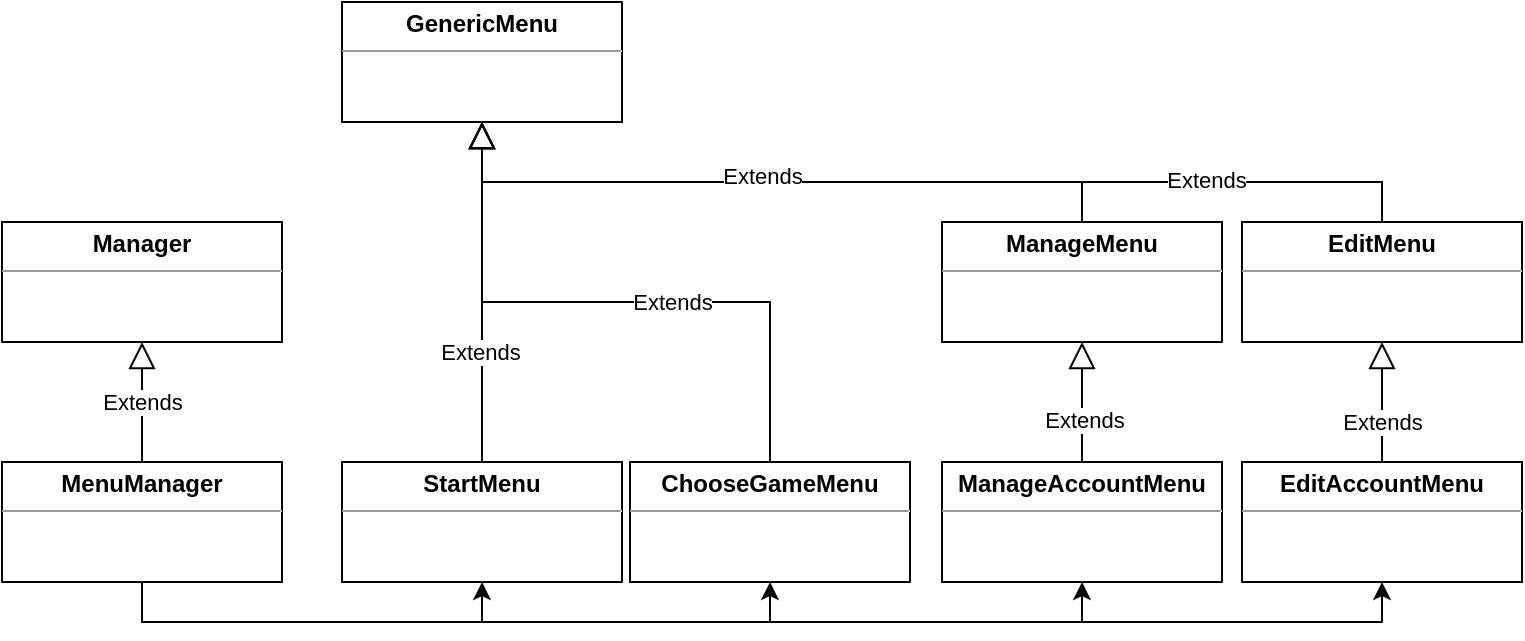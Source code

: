 <mxfile version="21.2.1" type="device">
  <diagram name="Page-1" id="ms50c55cIUS8pIsnqfXl">
    <mxGraphModel dx="1103" dy="632" grid="1" gridSize="10" guides="1" tooltips="1" connect="1" arrows="1" fold="1" page="1" pageScale="1" pageWidth="827" pageHeight="1169" math="0" shadow="0">
      <root>
        <mxCell id="0" />
        <mxCell id="1" parent="0" />
        <mxCell id="80e5l8s0I1vSb8lgDYLV-10" style="edgeStyle=orthogonalEdgeStyle;rounded=0;orthogonalLoop=1;jettySize=auto;html=1;exitX=0.5;exitY=0;exitDx=0;exitDy=0;entryX=0.5;entryY=1;entryDx=0;entryDy=0;endArrow=block;endFill=0;strokeWidth=1;strokeColor=none;" edge="1" parent="1" source="IQ-r9HLCSGWOsrEKadv5-1" target="80e5l8s0I1vSb8lgDYLV-1">
          <mxGeometry relative="1" as="geometry" />
        </mxCell>
        <mxCell id="80e5l8s0I1vSb8lgDYLV-11" value="&lt;div&gt;Extends&lt;/div&gt;" style="edgeStyle=orthogonalEdgeStyle;rounded=0;orthogonalLoop=1;jettySize=auto;html=1;exitX=0.5;exitY=0;exitDx=0;exitDy=0;entryX=0.5;entryY=1;entryDx=0;entryDy=0;endArrow=block;endFill=0;endSize=11;" edge="1" parent="1" source="IQ-r9HLCSGWOsrEKadv5-1" target="80e5l8s0I1vSb8lgDYLV-1">
          <mxGeometry relative="1" as="geometry" />
        </mxCell>
        <mxCell id="80e5l8s0I1vSb8lgDYLV-25" style="edgeStyle=orthogonalEdgeStyle;rounded=0;orthogonalLoop=1;jettySize=auto;html=1;exitX=0.5;exitY=1;exitDx=0;exitDy=0;entryX=0.5;entryY=1;entryDx=0;entryDy=0;" edge="1" parent="1" source="IQ-r9HLCSGWOsrEKadv5-1" target="80e5l8s0I1vSb8lgDYLV-7">
          <mxGeometry relative="1" as="geometry" />
        </mxCell>
        <mxCell id="80e5l8s0I1vSb8lgDYLV-26" style="edgeStyle=orthogonalEdgeStyle;rounded=0;orthogonalLoop=1;jettySize=auto;html=1;exitX=0.5;exitY=1;exitDx=0;exitDy=0;entryX=0.5;entryY=1;entryDx=0;entryDy=0;" edge="1" parent="1" source="IQ-r9HLCSGWOsrEKadv5-1" target="80e5l8s0I1vSb8lgDYLV-6">
          <mxGeometry relative="1" as="geometry" />
        </mxCell>
        <mxCell id="80e5l8s0I1vSb8lgDYLV-27" style="edgeStyle=orthogonalEdgeStyle;rounded=0;orthogonalLoop=1;jettySize=auto;html=1;exitX=0.5;exitY=1;exitDx=0;exitDy=0;entryX=0.5;entryY=1;entryDx=0;entryDy=0;" edge="1" parent="1" source="IQ-r9HLCSGWOsrEKadv5-1" target="80e5l8s0I1vSb8lgDYLV-5">
          <mxGeometry relative="1" as="geometry" />
        </mxCell>
        <mxCell id="80e5l8s0I1vSb8lgDYLV-28" style="edgeStyle=orthogonalEdgeStyle;rounded=0;orthogonalLoop=1;jettySize=auto;html=1;exitX=0.5;exitY=1;exitDx=0;exitDy=0;entryX=0.5;entryY=1;entryDx=0;entryDy=0;" edge="1" parent="1" source="IQ-r9HLCSGWOsrEKadv5-1" target="80e5l8s0I1vSb8lgDYLV-2">
          <mxGeometry relative="1" as="geometry" />
        </mxCell>
        <mxCell id="IQ-r9HLCSGWOsrEKadv5-1" value="&lt;p style=&quot;margin:0px;margin-top:4px;text-align:center;&quot;&gt;&lt;b&gt;MenuManager&lt;/b&gt;&lt;/p&gt;&lt;hr size=&quot;1&quot;&gt;&lt;div style=&quot;height:2px;&quot;&gt;&lt;/div&gt;" style="verticalAlign=top;align=left;overflow=fill;fontSize=12;fontFamily=Helvetica;html=1;whiteSpace=wrap;" parent="1" vertex="1">
          <mxGeometry x="34" y="280" width="140" height="60" as="geometry" />
        </mxCell>
        <mxCell id="IQ-r9HLCSGWOsrEKadv5-2" value="&lt;p style=&quot;margin:0px;margin-top:4px;text-align:center;&quot;&gt;&lt;b&gt;GenericMenu&lt;/b&gt;&lt;/p&gt;&lt;hr size=&quot;1&quot;&gt;&lt;div style=&quot;height:2px;&quot;&gt;&lt;/div&gt;" style="verticalAlign=top;align=left;overflow=fill;fontSize=12;fontFamily=Helvetica;html=1;whiteSpace=wrap;" parent="1" vertex="1">
          <mxGeometry x="204" y="50" width="140" height="60" as="geometry" />
        </mxCell>
        <mxCell id="80e5l8s0I1vSb8lgDYLV-15" style="edgeStyle=orthogonalEdgeStyle;rounded=0;orthogonalLoop=1;jettySize=auto;html=1;exitX=0.5;exitY=0;exitDx=0;exitDy=0;entryX=0.5;entryY=1;entryDx=0;entryDy=0;endArrow=block;endFill=0;endSize=11;" edge="1" parent="1" source="IQ-r9HLCSGWOsrEKadv5-3" target="IQ-r9HLCSGWOsrEKadv5-2">
          <mxGeometry relative="1" as="geometry" />
        </mxCell>
        <mxCell id="IQ-r9HLCSGWOsrEKadv5-3" value="&lt;p style=&quot;margin:0px;margin-top:4px;text-align:center;&quot;&gt;&lt;b&gt;ManageMenu&lt;/b&gt;&lt;/p&gt;&lt;hr size=&quot;1&quot;&gt;&lt;div style=&quot;height:2px;&quot;&gt;&lt;/div&gt;" style="verticalAlign=top;align=left;overflow=fill;fontSize=12;fontFamily=Helvetica;html=1;whiteSpace=wrap;" parent="1" vertex="1">
          <mxGeometry x="504" y="160" width="140" height="60" as="geometry" />
        </mxCell>
        <mxCell id="80e5l8s0I1vSb8lgDYLV-16" style="edgeStyle=orthogonalEdgeStyle;rounded=0;orthogonalLoop=1;jettySize=auto;html=1;exitX=0.5;exitY=0;exitDx=0;exitDy=0;entryX=0.5;entryY=1;entryDx=0;entryDy=0;endArrow=block;endFill=0;endSize=11;" edge="1" parent="1" source="IQ-r9HLCSGWOsrEKadv5-4" target="IQ-r9HLCSGWOsrEKadv5-2">
          <mxGeometry relative="1" as="geometry" />
        </mxCell>
        <mxCell id="80e5l8s0I1vSb8lgDYLV-21" value="Extends" style="edgeLabel;html=1;align=center;verticalAlign=middle;resizable=0;points=[];" vertex="1" connectable="0" parent="80e5l8s0I1vSb8lgDYLV-16">
          <mxGeometry x="0.321" y="-3" relative="1" as="geometry">
            <mxPoint as="offset" />
          </mxGeometry>
        </mxCell>
        <mxCell id="80e5l8s0I1vSb8lgDYLV-22" value="Extends" style="edgeLabel;html=1;align=center;verticalAlign=middle;resizable=0;points=[];" vertex="1" connectable="0" parent="80e5l8s0I1vSb8lgDYLV-16">
          <mxGeometry x="-0.568" y="-1" relative="1" as="geometry">
            <mxPoint as="offset" />
          </mxGeometry>
        </mxCell>
        <mxCell id="IQ-r9HLCSGWOsrEKadv5-4" value="&lt;p style=&quot;margin:0px;margin-top:4px;text-align:center;&quot;&gt;&lt;b&gt;EditMenu&lt;/b&gt;&lt;/p&gt;&lt;hr size=&quot;1&quot;&gt;&lt;div style=&quot;height:2px;&quot;&gt;&lt;/div&gt;" style="verticalAlign=top;align=left;overflow=fill;fontSize=12;fontFamily=Helvetica;html=1;whiteSpace=wrap;" parent="1" vertex="1">
          <mxGeometry x="654" y="160" width="140" height="60" as="geometry" />
        </mxCell>
        <mxCell id="80e5l8s0I1vSb8lgDYLV-1" value="&lt;p style=&quot;margin:0px;margin-top:4px;text-align:center;&quot;&gt;&lt;b&gt;Manager&lt;/b&gt;&lt;/p&gt;&lt;hr size=&quot;1&quot;&gt;&lt;div style=&quot;height:2px;&quot;&gt;&lt;/div&gt;" style="verticalAlign=top;align=left;overflow=fill;fontSize=12;fontFamily=Helvetica;html=1;whiteSpace=wrap;" vertex="1" parent="1">
          <mxGeometry x="34" y="160" width="140" height="60" as="geometry" />
        </mxCell>
        <mxCell id="80e5l8s0I1vSb8lgDYLV-13" style="edgeStyle=orthogonalEdgeStyle;rounded=0;orthogonalLoop=1;jettySize=auto;html=1;exitX=0.5;exitY=0;exitDx=0;exitDy=0;entryX=0.5;entryY=1;entryDx=0;entryDy=0;endArrow=block;endFill=0;endSize=11;" edge="1" parent="1" source="80e5l8s0I1vSb8lgDYLV-2" target="IQ-r9HLCSGWOsrEKadv5-2">
          <mxGeometry relative="1" as="geometry" />
        </mxCell>
        <mxCell id="80e5l8s0I1vSb8lgDYLV-19" value="Extends" style="edgeLabel;html=1;align=center;verticalAlign=middle;resizable=0;points=[];" vertex="1" connectable="0" parent="80e5l8s0I1vSb8lgDYLV-13">
          <mxGeometry x="-0.348" y="1" relative="1" as="geometry">
            <mxPoint as="offset" />
          </mxGeometry>
        </mxCell>
        <mxCell id="80e5l8s0I1vSb8lgDYLV-2" value="&lt;p style=&quot;margin:0px;margin-top:4px;text-align:center;&quot;&gt;&lt;b&gt;StartMenu&lt;/b&gt;&lt;/p&gt;&lt;hr size=&quot;1&quot;&gt;&lt;div style=&quot;height:2px;&quot;&gt;&lt;/div&gt;" style="verticalAlign=top;align=left;overflow=fill;fontSize=12;fontFamily=Helvetica;html=1;whiteSpace=wrap;" vertex="1" parent="1">
          <mxGeometry x="204" y="280" width="140" height="60" as="geometry" />
        </mxCell>
        <mxCell id="80e5l8s0I1vSb8lgDYLV-14" style="edgeStyle=orthogonalEdgeStyle;rounded=0;orthogonalLoop=1;jettySize=auto;html=1;exitX=0.5;exitY=0;exitDx=0;exitDy=0;entryX=0.5;entryY=1;entryDx=0;entryDy=0;endArrow=block;endFill=0;endSize=11;" edge="1" parent="1" source="80e5l8s0I1vSb8lgDYLV-5" target="IQ-r9HLCSGWOsrEKadv5-2">
          <mxGeometry relative="1" as="geometry" />
        </mxCell>
        <mxCell id="80e5l8s0I1vSb8lgDYLV-20" value="Extends" style="edgeLabel;html=1;align=center;verticalAlign=middle;resizable=0;points=[];" vertex="1" connectable="0" parent="80e5l8s0I1vSb8lgDYLV-14">
          <mxGeometry x="-0.177" relative="1" as="geometry">
            <mxPoint as="offset" />
          </mxGeometry>
        </mxCell>
        <mxCell id="80e5l8s0I1vSb8lgDYLV-5" value="&lt;p style=&quot;margin:0px;margin-top:4px;text-align:center;&quot;&gt;&lt;b&gt;ChooseGameMenu&lt;/b&gt;&lt;/p&gt;&lt;hr size=&quot;1&quot;&gt;&lt;div style=&quot;height:2px;&quot;&gt;&lt;/div&gt;" style="verticalAlign=top;align=left;overflow=fill;fontSize=12;fontFamily=Helvetica;html=1;whiteSpace=wrap;" vertex="1" parent="1">
          <mxGeometry x="348" y="280" width="140" height="60" as="geometry" />
        </mxCell>
        <mxCell id="80e5l8s0I1vSb8lgDYLV-17" style="edgeStyle=orthogonalEdgeStyle;rounded=0;orthogonalLoop=1;jettySize=auto;html=1;exitX=0.5;exitY=0;exitDx=0;exitDy=0;entryX=0.5;entryY=1;entryDx=0;entryDy=0;endArrow=block;endFill=0;endSize=11;" edge="1" parent="1" source="80e5l8s0I1vSb8lgDYLV-6" target="IQ-r9HLCSGWOsrEKadv5-3">
          <mxGeometry relative="1" as="geometry" />
        </mxCell>
        <mxCell id="80e5l8s0I1vSb8lgDYLV-23" value="Extends" style="edgeLabel;html=1;align=center;verticalAlign=middle;resizable=0;points=[];" vertex="1" connectable="0" parent="80e5l8s0I1vSb8lgDYLV-17">
          <mxGeometry x="-0.302" y="-1" relative="1" as="geometry">
            <mxPoint as="offset" />
          </mxGeometry>
        </mxCell>
        <mxCell id="80e5l8s0I1vSb8lgDYLV-6" value="&lt;p style=&quot;margin:0px;margin-top:4px;text-align:center;&quot;&gt;&lt;b&gt;ManageAccountMenu&lt;/b&gt;&lt;/p&gt;&lt;hr size=&quot;1&quot;&gt;&lt;div style=&quot;height:2px;&quot;&gt;&lt;/div&gt;" style="verticalAlign=top;align=left;overflow=fill;fontSize=12;fontFamily=Helvetica;html=1;whiteSpace=wrap;" vertex="1" parent="1">
          <mxGeometry x="504" y="280" width="140" height="60" as="geometry" />
        </mxCell>
        <mxCell id="80e5l8s0I1vSb8lgDYLV-18" style="edgeStyle=orthogonalEdgeStyle;rounded=0;orthogonalLoop=1;jettySize=auto;html=1;exitX=0.5;exitY=0;exitDx=0;exitDy=0;entryX=0.5;entryY=1;entryDx=0;entryDy=0;endArrow=block;endFill=0;endSize=11;" edge="1" parent="1" source="80e5l8s0I1vSb8lgDYLV-7" target="IQ-r9HLCSGWOsrEKadv5-4">
          <mxGeometry relative="1" as="geometry" />
        </mxCell>
        <mxCell id="80e5l8s0I1vSb8lgDYLV-24" value="Extends" style="edgeLabel;html=1;align=center;verticalAlign=middle;resizable=0;points=[];" vertex="1" connectable="0" parent="80e5l8s0I1vSb8lgDYLV-18">
          <mxGeometry x="-0.433" relative="1" as="geometry">
            <mxPoint y="-3" as="offset" />
          </mxGeometry>
        </mxCell>
        <mxCell id="80e5l8s0I1vSb8lgDYLV-7" value="&lt;p style=&quot;margin:0px;margin-top:4px;text-align:center;&quot;&gt;&lt;b&gt;EditAccountMenu&lt;/b&gt;&lt;/p&gt;&lt;hr size=&quot;1&quot;&gt;&lt;div style=&quot;height:2px;&quot;&gt;&lt;/div&gt;" style="verticalAlign=top;align=left;overflow=fill;fontSize=12;fontFamily=Helvetica;html=1;whiteSpace=wrap;" vertex="1" parent="1">
          <mxGeometry x="654" y="280" width="140" height="60" as="geometry" />
        </mxCell>
      </root>
    </mxGraphModel>
  </diagram>
</mxfile>
